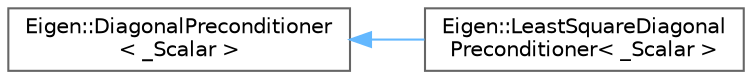 digraph "类继承关系图"
{
 // LATEX_PDF_SIZE
  bgcolor="transparent";
  edge [fontname=Helvetica,fontsize=10,labelfontname=Helvetica,labelfontsize=10];
  node [fontname=Helvetica,fontsize=10,shape=box,height=0.2,width=0.4];
  rankdir="LR";
  Node0 [id="Node000000",label="Eigen::DiagonalPreconditioner\l\< _Scalar \>",height=0.2,width=0.4,color="grey40", fillcolor="white", style="filled",URL="$class_eigen_1_1_diagonal_preconditioner.html",tooltip="A preconditioner based on the digonal entries"];
  Node0 -> Node1 [id="edge3773_Node000000_Node000001",dir="back",color="steelblue1",style="solid",tooltip=" "];
  Node1 [id="Node000001",label="Eigen::LeastSquareDiagonal\lPreconditioner\< _Scalar \>",height=0.2,width=0.4,color="grey40", fillcolor="white", style="filled",URL="$class_eigen_1_1_least_square_diagonal_preconditioner.html",tooltip="Jacobi preconditioner for LeastSquaresConjugateGradient"];
}
